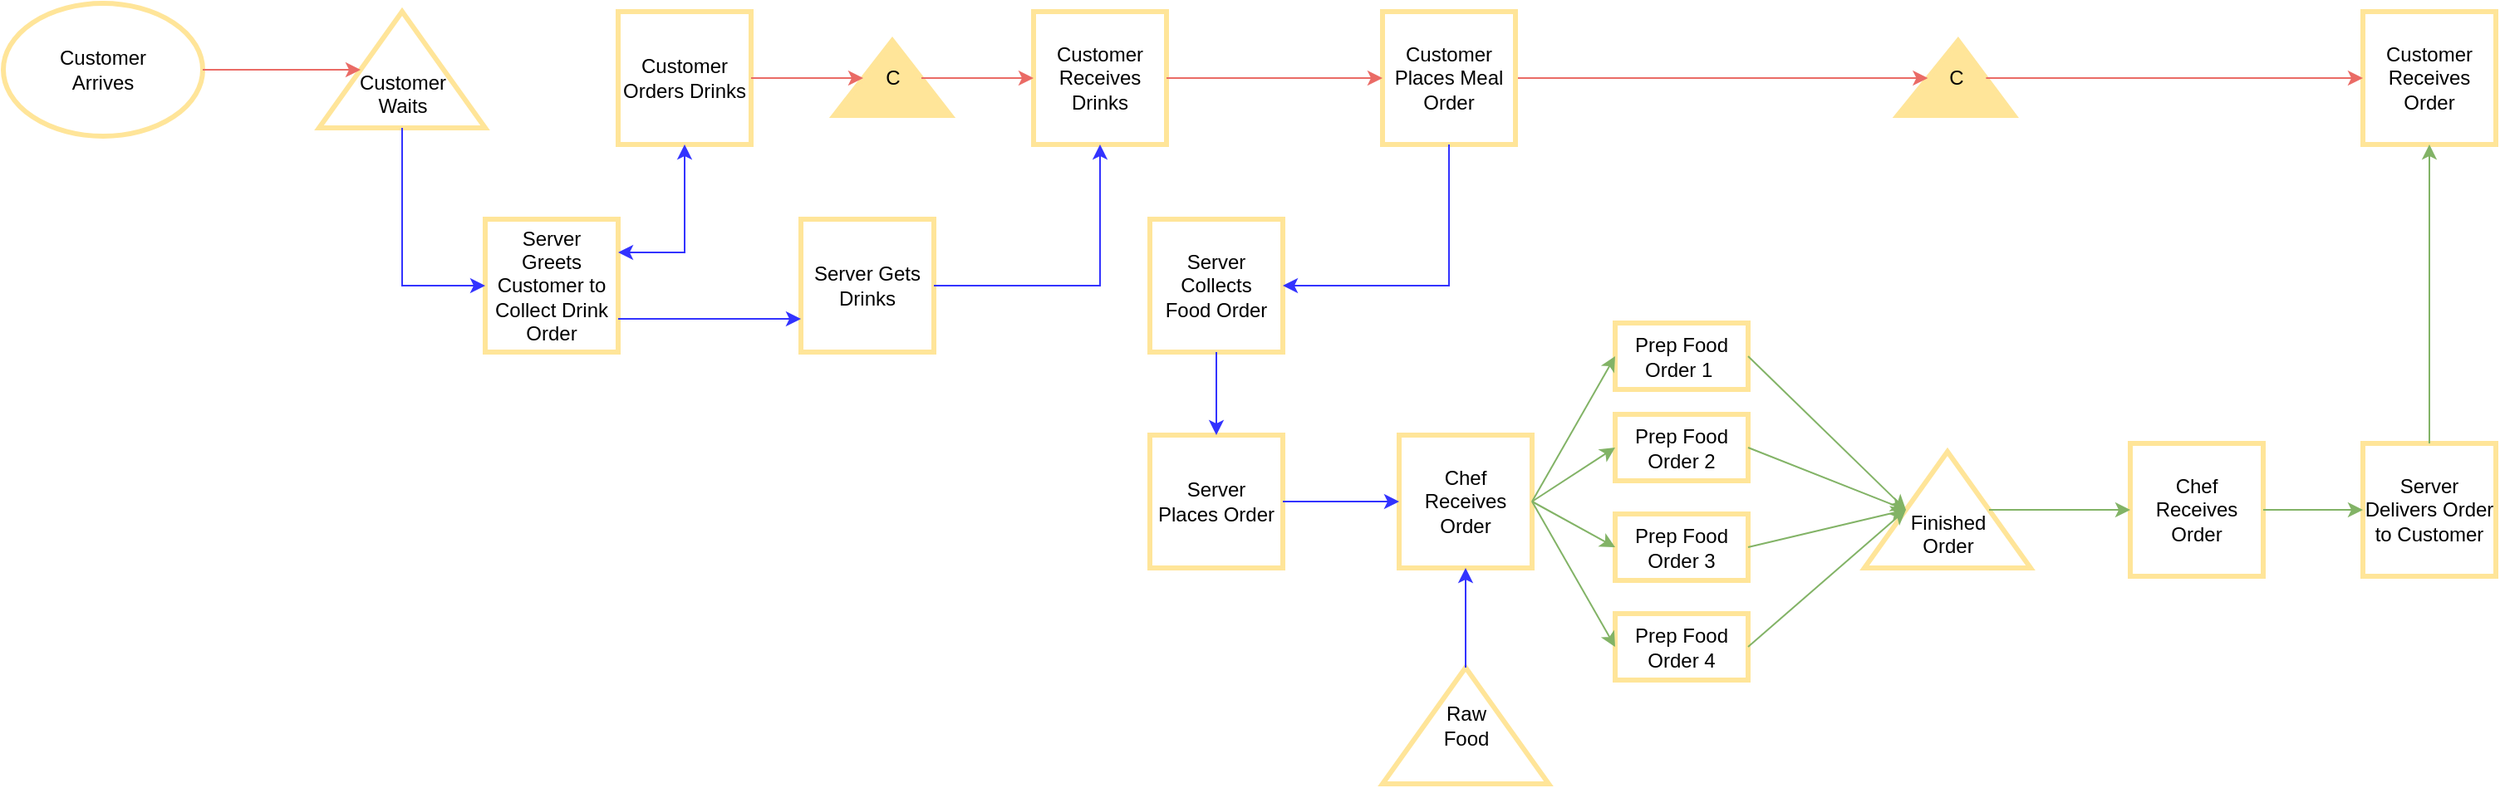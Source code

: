 <mxfile version="16.2.6" type="github">
  <diagram id="yO2HKSFom-pBJyG8K0Lk" name="Oliver&#39;s Diner">
    <mxGraphModel dx="1597" dy="842" grid="1" gridSize="10" guides="1" tooltips="1" connect="1" arrows="1" fold="1" page="1" pageScale="1" pageWidth="1100" pageHeight="850" math="0" shadow="0">
      <root>
        <mxCell id="0" />
        <mxCell id="1" parent="0" />
        <mxCell id="V8brmzeKyugt_rMQ_-Xu-11" value="Customer&lt;br&gt;Arrives" style="ellipse;whiteSpace=wrap;strokeColor=#FFE599;strokeWidth=3;html=1;" vertex="1" parent="1">
          <mxGeometry x="50" y="180" width="120" height="80" as="geometry" />
        </mxCell>
        <mxCell id="V8brmzeKyugt_rMQ_-Xu-19" value="&lt;br&gt;&lt;br&gt;Customer&lt;br&gt;Waits" style="verticalLabelPosition=middle;verticalAlign=middle;shape=mxgraph.basic.acute_triangle;dx=0.5;strokeWidth=3;strokeColor=#FFE599;labelPosition=center;align=center;html=1;" vertex="1" parent="1">
          <mxGeometry x="240" y="185" width="100" height="70" as="geometry" />
        </mxCell>
        <mxCell id="V8brmzeKyugt_rMQ_-Xu-20" value="Server&lt;br&gt;Greets&lt;br&gt;Customer to Collect Drink Order" style="whiteSpace=wrap;aspect=fixed;strokeColor=#FFE599;strokeWidth=3;html=1;" vertex="1" parent="1">
          <mxGeometry x="340" y="310" width="80" height="80" as="geometry" />
        </mxCell>
        <mxCell id="V8brmzeKyugt_rMQ_-Xu-21" value="Customer&lt;br&gt;Orders Drinks" style="whiteSpace=wrap;aspect=fixed;strokeColor=#FFE599;strokeWidth=3;html=1;" vertex="1" parent="1">
          <mxGeometry x="420" y="185" width="80" height="80" as="geometry" />
        </mxCell>
        <mxCell id="V8brmzeKyugt_rMQ_-Xu-22" value="Server Gets&lt;br&gt;Drinks" style="whiteSpace=wrap;aspect=fixed;strokeColor=#FFE599;strokeWidth=3;html=1;" vertex="1" parent="1">
          <mxGeometry x="530" y="310" width="80" height="80" as="geometry" />
        </mxCell>
        <mxCell id="V8brmzeKyugt_rMQ_-Xu-24" value="" style="endArrow=classic;rounded=0;strokeColor=#EA6B66;entryX=0;entryY=0;entryDx=25;entryDy=35;entryPerimeter=0;exitX=1;exitY=0.5;exitDx=0;exitDy=0;html=1;" edge="1" parent="1" source="V8brmzeKyugt_rMQ_-Xu-11" target="V8brmzeKyugt_rMQ_-Xu-19">
          <mxGeometry width="50" height="50" relative="1" as="geometry">
            <mxPoint x="140" y="340" as="sourcePoint" />
            <mxPoint x="190" y="290" as="targetPoint" />
          </mxGeometry>
        </mxCell>
        <mxCell id="V8brmzeKyugt_rMQ_-Xu-25" value="" style="endArrow=classic;rounded=0;strokeColor=#3333FF;entryX=0;entryY=0.5;entryDx=0;entryDy=0;edgeStyle=orthogonalEdgeStyle;exitX=0.5;exitY=1;exitDx=0;exitDy=0;exitPerimeter=0;html=1;" edge="1" parent="1" source="V8brmzeKyugt_rMQ_-Xu-19" target="V8brmzeKyugt_rMQ_-Xu-20">
          <mxGeometry width="50" height="50" relative="1" as="geometry">
            <mxPoint x="220" y="400" as="sourcePoint" />
            <mxPoint x="270" y="350" as="targetPoint" />
          </mxGeometry>
        </mxCell>
        <mxCell id="V8brmzeKyugt_rMQ_-Xu-26" value="" style="endArrow=classic;rounded=0;strokeColor=#3333FF;entryX=1;entryY=0.25;entryDx=0;entryDy=0;edgeStyle=orthogonalEdgeStyle;exitX=0.5;exitY=1;exitDx=0;exitDy=0;startArrow=classic;startFill=1;html=1;" edge="1" parent="1" source="V8brmzeKyugt_rMQ_-Xu-21" target="V8brmzeKyugt_rMQ_-Xu-20">
          <mxGeometry width="50" height="50" relative="1" as="geometry">
            <mxPoint x="300" y="265" as="sourcePoint" />
            <mxPoint x="350" y="360" as="targetPoint" />
          </mxGeometry>
        </mxCell>
        <mxCell id="V8brmzeKyugt_rMQ_-Xu-27" value="" style="endArrow=classic;rounded=0;strokeColor=#3333FF;entryX=0;entryY=0.75;entryDx=0;entryDy=0;exitX=1;exitY=0.75;exitDx=0;exitDy=0;html=1;" edge="1" parent="1" source="V8brmzeKyugt_rMQ_-Xu-20" target="V8brmzeKyugt_rMQ_-Xu-22">
          <mxGeometry width="50" height="50" relative="1" as="geometry">
            <mxPoint x="300" y="265" as="sourcePoint" />
            <mxPoint x="350" y="360" as="targetPoint" />
          </mxGeometry>
        </mxCell>
        <mxCell id="V8brmzeKyugt_rMQ_-Xu-28" value="C" style="verticalLabelPosition=middle;verticalAlign=middle;shape=mxgraph.basic.acute_triangle;dx=0.5;strokeWidth=3;strokeColor=#FFE599;labelPosition=center;align=center;fillColor=#FFE599;html=1;" vertex="1" parent="1">
          <mxGeometry x="550" y="202.5" width="70" height="45" as="geometry" />
        </mxCell>
        <mxCell id="V8brmzeKyugt_rMQ_-Xu-29" value="" style="endArrow=classic;rounded=0;strokeColor=#EA6B66;entryX=0;entryY=0;entryDx=17.5;entryDy=22.5;entryPerimeter=0;exitX=1;exitY=0.5;exitDx=0;exitDy=0;html=1;" edge="1" parent="1" source="V8brmzeKyugt_rMQ_-Xu-21" target="V8brmzeKyugt_rMQ_-Xu-28">
          <mxGeometry width="50" height="50" relative="1" as="geometry">
            <mxPoint x="180" y="230" as="sourcePoint" />
            <mxPoint x="275" y="230" as="targetPoint" />
          </mxGeometry>
        </mxCell>
        <mxCell id="V8brmzeKyugt_rMQ_-Xu-30" value="Customer&lt;br&gt;Receives Drinks" style="whiteSpace=wrap;aspect=fixed;strokeColor=#FFE599;strokeWidth=3;html=1;" vertex="1" parent="1">
          <mxGeometry x="670" y="185" width="80" height="80" as="geometry" />
        </mxCell>
        <mxCell id="V8brmzeKyugt_rMQ_-Xu-31" value="Server&lt;br&gt;Collects&lt;br&gt;Food Order" style="whiteSpace=wrap;aspect=fixed;strokeColor=#FFE599;strokeWidth=3;html=1;" vertex="1" parent="1">
          <mxGeometry x="740" y="310" width="80" height="80" as="geometry" />
        </mxCell>
        <mxCell id="V8brmzeKyugt_rMQ_-Xu-32" value="Server&lt;br&gt;Places Order" style="whiteSpace=wrap;aspect=fixed;strokeColor=#FFE599;strokeWidth=3;html=1;" vertex="1" parent="1">
          <mxGeometry x="740" y="440" width="80" height="80" as="geometry" />
        </mxCell>
        <mxCell id="V8brmzeKyugt_rMQ_-Xu-33" value="Chef&lt;br&gt;Receives Order" style="whiteSpace=wrap;aspect=fixed;strokeColor=#FFE599;strokeWidth=3;html=1;" vertex="1" parent="1">
          <mxGeometry x="890" y="440" width="80" height="80" as="geometry" />
        </mxCell>
        <mxCell id="V8brmzeKyugt_rMQ_-Xu-35" value="Prep Food Order 1 " style="rounded=0;whiteSpace=wrap;strokeColor=#FFE599;strokeWidth=3;fillColor=none;html=1;" vertex="1" parent="1">
          <mxGeometry x="1020" y="372.5" width="80" height="40" as="geometry" />
        </mxCell>
        <mxCell id="V8brmzeKyugt_rMQ_-Xu-36" value="Prep Food Order 2" style="rounded=0;whiteSpace=wrap;strokeColor=#FFE599;strokeWidth=3;fillColor=none;html=1;" vertex="1" parent="1">
          <mxGeometry x="1020" y="427.5" width="80" height="40" as="geometry" />
        </mxCell>
        <mxCell id="V8brmzeKyugt_rMQ_-Xu-37" value="Prep Food Order 3" style="rounded=0;whiteSpace=wrap;strokeColor=#FFE599;strokeWidth=3;fillColor=none;html=1;" vertex="1" parent="1">
          <mxGeometry x="1020" y="487.5" width="80" height="40" as="geometry" />
        </mxCell>
        <mxCell id="V8brmzeKyugt_rMQ_-Xu-38" value="Prep Food Order 4" style="rounded=0;whiteSpace=wrap;strokeColor=#FFE599;strokeWidth=3;fillColor=none;html=1;" vertex="1" parent="1">
          <mxGeometry x="1020" y="547.5" width="80" height="40" as="geometry" />
        </mxCell>
        <mxCell id="V8brmzeKyugt_rMQ_-Xu-39" value="Raw&lt;br&gt;Food" style="verticalLabelPosition=middle;verticalAlign=middle;shape=mxgraph.basic.acute_triangle;dx=0.5;strokeWidth=3;strokeColor=#FFE599;labelPosition=center;align=center;html=1;" vertex="1" parent="1">
          <mxGeometry x="880" y="580" width="100" height="70" as="geometry" />
        </mxCell>
        <mxCell id="V8brmzeKyugt_rMQ_-Xu-40" value="&lt;br&gt;&lt;br&gt;Finished&lt;br&gt;Order" style="verticalLabelPosition=middle;verticalAlign=middle;shape=mxgraph.basic.acute_triangle;dx=0.5;strokeWidth=3;strokeColor=#FFE599;labelPosition=center;align=center;html=1;" vertex="1" parent="1">
          <mxGeometry x="1170" y="450" width="100" height="70" as="geometry" />
        </mxCell>
        <mxCell id="V8brmzeKyugt_rMQ_-Xu-41" value="Chef&lt;br&gt;Receives Order" style="whiteSpace=wrap;aspect=fixed;strokeColor=#FFE599;strokeWidth=3;html=1;" vertex="1" parent="1">
          <mxGeometry x="1330" y="445" width="80" height="80" as="geometry" />
        </mxCell>
        <mxCell id="V8brmzeKyugt_rMQ_-Xu-42" value="Server&lt;br&gt;Delivers Order to Customer" style="whiteSpace=wrap;aspect=fixed;strokeColor=#FFE599;strokeWidth=3;html=1;" vertex="1" parent="1">
          <mxGeometry x="1470" y="445" width="80" height="80" as="geometry" />
        </mxCell>
        <mxCell id="V8brmzeKyugt_rMQ_-Xu-52" value="" style="endArrow=classic;rounded=0;strokeColor=#EA6B66;entryX=0;entryY=0.5;entryDx=0;entryDy=0;exitX=0;exitY=0;exitDx=52.5;exitDy=22.5;exitPerimeter=0;html=1;" edge="1" parent="1" source="V8brmzeKyugt_rMQ_-Xu-28" target="V8brmzeKyugt_rMQ_-Xu-30">
          <mxGeometry width="50" height="50" relative="1" as="geometry">
            <mxPoint x="510" y="235" as="sourcePoint" />
            <mxPoint x="577.5" y="235" as="targetPoint" />
          </mxGeometry>
        </mxCell>
        <mxCell id="V8brmzeKyugt_rMQ_-Xu-53" value="C" style="verticalLabelPosition=middle;verticalAlign=middle;shape=mxgraph.basic.acute_triangle;dx=0.52;strokeWidth=3;strokeColor=#FFE599;labelPosition=center;align=center;fillColor=#FFE599;html=1;" vertex="1" parent="1">
          <mxGeometry x="1190" y="202.5" width="70" height="45" as="geometry" />
        </mxCell>
        <mxCell id="V8brmzeKyugt_rMQ_-Xu-54" value="" style="endArrow=classic;rounded=0;strokeColor=#EA6B66;entryX=0;entryY=0;entryDx=18.2;entryDy=22.5;entryPerimeter=0;exitX=1;exitY=0.5;exitDx=0;exitDy=0;html=1;" edge="1" parent="1" source="V8brmzeKyugt_rMQ_-Xu-57" target="V8brmzeKyugt_rMQ_-Xu-53">
          <mxGeometry width="50" height="50" relative="1" as="geometry">
            <mxPoint x="1010" y="235" as="sourcePoint" />
            <mxPoint x="680" y="245" as="targetPoint" />
          </mxGeometry>
        </mxCell>
        <mxCell id="V8brmzeKyugt_rMQ_-Xu-55" value="Customer&lt;br&gt;Receives&lt;br&gt;Order" style="whiteSpace=wrap;aspect=fixed;strokeColor=#FFE599;strokeWidth=3;html=1;" vertex="1" parent="1">
          <mxGeometry x="1470" y="185" width="80" height="80" as="geometry" />
        </mxCell>
        <mxCell id="V8brmzeKyugt_rMQ_-Xu-56" value="" style="endArrow=classic;rounded=0;strokeColor=#3333FF;entryX=0.5;entryY=1;entryDx=0;entryDy=0;edgeStyle=orthogonalEdgeStyle;exitX=1;exitY=0.5;exitDx=0;exitDy=0;html=1;" edge="1" parent="1" source="V8brmzeKyugt_rMQ_-Xu-22" target="V8brmzeKyugt_rMQ_-Xu-30">
          <mxGeometry width="50" height="50" relative="1" as="geometry">
            <mxPoint x="449.92" y="557.5" as="sourcePoint" />
            <mxPoint x="499.92" y="652.5" as="targetPoint" />
            <Array as="points">
              <mxPoint x="710" y="350" />
            </Array>
          </mxGeometry>
        </mxCell>
        <mxCell id="V8brmzeKyugt_rMQ_-Xu-57" value="Customer&lt;br&gt;Places Meal Order" style="whiteSpace=wrap;aspect=fixed;strokeColor=#FFE599;strokeWidth=3;html=1;" vertex="1" parent="1">
          <mxGeometry x="880" y="185" width="80" height="80" as="geometry" />
        </mxCell>
        <mxCell id="V8brmzeKyugt_rMQ_-Xu-58" value="" style="endArrow=classic;rounded=0;strokeColor=#EA6B66;entryX=0;entryY=0.5;entryDx=0;entryDy=0;exitX=1;exitY=0.5;exitDx=0;exitDy=0;html=1;" edge="1" parent="1" source="V8brmzeKyugt_rMQ_-Xu-30" target="V8brmzeKyugt_rMQ_-Xu-57">
          <mxGeometry width="50" height="50" relative="1" as="geometry">
            <mxPoint x="970" y="225" as="sourcePoint" />
            <mxPoint x="1151.49" y="224.605" as="targetPoint" />
          </mxGeometry>
        </mxCell>
        <mxCell id="V8brmzeKyugt_rMQ_-Xu-62" value="" style="endArrow=classic;rounded=0;strokeColor=#EA6B66;entryX=0;entryY=0.5;entryDx=0;entryDy=0;exitX=0;exitY=0;exitDx=53.2;exitDy=22.5;exitPerimeter=0;html=1;" edge="1" parent="1" source="V8brmzeKyugt_rMQ_-Xu-53" target="V8brmzeKyugt_rMQ_-Xu-55">
          <mxGeometry width="50" height="50" relative="1" as="geometry">
            <mxPoint x="1040" y="235" as="sourcePoint" />
            <mxPoint x="1218.2" y="235" as="targetPoint" />
          </mxGeometry>
        </mxCell>
        <mxCell id="V8brmzeKyugt_rMQ_-Xu-63" value="" style="endArrow=classic;rounded=0;strokeColor=#3333FF;exitX=0.5;exitY=1;exitDx=0;exitDy=0;entryX=1;entryY=0.5;entryDx=0;entryDy=0;edgeStyle=orthogonalEdgeStyle;html=1;" edge="1" parent="1" source="V8brmzeKyugt_rMQ_-Xu-57" target="V8brmzeKyugt_rMQ_-Xu-31">
          <mxGeometry width="50" height="50" relative="1" as="geometry">
            <mxPoint x="880" y="365" as="sourcePoint" />
            <mxPoint x="940" y="340" as="targetPoint" />
          </mxGeometry>
        </mxCell>
        <mxCell id="V8brmzeKyugt_rMQ_-Xu-64" value="" style="endArrow=classic;rounded=0;strokeColor=#3333FF;entryX=0.5;entryY=0;entryDx=0;entryDy=0;exitX=0.5;exitY=1;exitDx=0;exitDy=0;html=1;" edge="1" parent="1" source="V8brmzeKyugt_rMQ_-Xu-31" target="V8brmzeKyugt_rMQ_-Xu-32">
          <mxGeometry width="50" height="50" relative="1" as="geometry">
            <mxPoint x="530" y="580" as="sourcePoint" />
            <mxPoint x="580" y="530" as="targetPoint" />
          </mxGeometry>
        </mxCell>
        <mxCell id="V8brmzeKyugt_rMQ_-Xu-65" value="" style="endArrow=classic;rounded=0;strokeColor=#3333FF;exitX=1;exitY=0.5;exitDx=0;exitDy=0;entryX=0;entryY=0.5;entryDx=0;entryDy=0;html=1;" edge="1" parent="1" source="V8brmzeKyugt_rMQ_-Xu-32" target="V8brmzeKyugt_rMQ_-Xu-33">
          <mxGeometry width="50" height="50" relative="1" as="geometry">
            <mxPoint x="870" y="510" as="sourcePoint" />
            <mxPoint x="930" y="460" as="targetPoint" />
          </mxGeometry>
        </mxCell>
        <mxCell id="V8brmzeKyugt_rMQ_-Xu-66" value="" style="endArrow=classic;rounded=0;strokeColor=#3333FF;entryX=0.5;entryY=1;entryDx=0;entryDy=0;html=1;" edge="1" parent="1" source="V8brmzeKyugt_rMQ_-Xu-39" target="V8brmzeKyugt_rMQ_-Xu-33">
          <mxGeometry width="50" height="50" relative="1" as="geometry">
            <mxPoint x="800" y="620" as="sourcePoint" />
            <mxPoint x="850" y="570" as="targetPoint" />
          </mxGeometry>
        </mxCell>
        <mxCell id="V8brmzeKyugt_rMQ_-Xu-67" value="" style="endArrow=classic;rounded=0;strokeColor=#82b366;exitX=1;exitY=0.5;exitDx=0;exitDy=0;entryX=0;entryY=0.5;entryDx=0;entryDy=0;fillColor=#d5e8d4;html=1;" edge="1" parent="1" source="V8brmzeKyugt_rMQ_-Xu-33" target="V8brmzeKyugt_rMQ_-Xu-35">
          <mxGeometry width="50" height="50" relative="1" as="geometry">
            <mxPoint x="830" y="490" as="sourcePoint" />
            <mxPoint x="900" y="490" as="targetPoint" />
          </mxGeometry>
        </mxCell>
        <mxCell id="V8brmzeKyugt_rMQ_-Xu-70" value="" style="endArrow=classic;rounded=0;strokeColor=#82b366;entryX=0;entryY=0.5;entryDx=0;entryDy=0;fillColor=#d5e8d4;html=1;" edge="1" parent="1" target="V8brmzeKyugt_rMQ_-Xu-36">
          <mxGeometry width="50" height="50" relative="1" as="geometry">
            <mxPoint x="970" y="480" as="sourcePoint" />
            <mxPoint x="1030" y="402.5" as="targetPoint" />
          </mxGeometry>
        </mxCell>
        <mxCell id="V8brmzeKyugt_rMQ_-Xu-71" value="" style="endArrow=classic;rounded=0;strokeColor=#82b366;entryX=0;entryY=0.5;entryDx=0;entryDy=0;fillColor=#d5e8d4;html=1;" edge="1" parent="1" target="V8brmzeKyugt_rMQ_-Xu-37">
          <mxGeometry width="50" height="50" relative="1" as="geometry">
            <mxPoint x="970" y="480" as="sourcePoint" />
            <mxPoint x="1030" y="457.5" as="targetPoint" />
          </mxGeometry>
        </mxCell>
        <mxCell id="V8brmzeKyugt_rMQ_-Xu-72" value="" style="endArrow=classic;rounded=0;strokeColor=#82b366;entryX=0;entryY=0.5;entryDx=0;entryDy=0;fillColor=#d5e8d4;html=1;" edge="1" parent="1" target="V8brmzeKyugt_rMQ_-Xu-38">
          <mxGeometry width="50" height="50" relative="1" as="geometry">
            <mxPoint x="970" y="480" as="sourcePoint" />
            <mxPoint x="1030" y="517.5" as="targetPoint" />
          </mxGeometry>
        </mxCell>
        <mxCell id="V8brmzeKyugt_rMQ_-Xu-73" value="" style="endArrow=classic;rounded=0;strokeColor=#82b366;exitX=1;exitY=0.5;exitDx=0;exitDy=0;entryX=0;entryY=0;entryDx=25;entryDy=35;fillColor=#d5e8d4;entryPerimeter=0;html=1;" edge="1" parent="1" source="V8brmzeKyugt_rMQ_-Xu-35" target="V8brmzeKyugt_rMQ_-Xu-40">
          <mxGeometry width="50" height="50" relative="1" as="geometry">
            <mxPoint x="980" y="490" as="sourcePoint" />
            <mxPoint x="1030" y="402.5" as="targetPoint" />
          </mxGeometry>
        </mxCell>
        <mxCell id="V8brmzeKyugt_rMQ_-Xu-74" value="" style="edgeStyle=orthogonalEdgeStyle;rounded=0;orthogonalLoop=1;jettySize=auto;exitX=0.5;exitY=1;exitDx=0;exitDy=0;exitPerimeter=0;startArrow=none;startFill=0;endArrow=none;endFill=0;strokeColor=#3333FF;html=1;" edge="1" parent="1" source="V8brmzeKyugt_rMQ_-Xu-40" target="V8brmzeKyugt_rMQ_-Xu-40">
          <mxGeometry relative="1" as="geometry" />
        </mxCell>
        <mxCell id="V8brmzeKyugt_rMQ_-Xu-77" value="" style="endArrow=classic;rounded=0;strokeColor=#82b366;exitX=1;exitY=0.5;exitDx=0;exitDy=0;entryX=0;entryY=0;entryDx=25;entryDy=35;fillColor=#d5e8d4;entryPerimeter=0;html=1;" edge="1" parent="1" source="V8brmzeKyugt_rMQ_-Xu-36" target="V8brmzeKyugt_rMQ_-Xu-40">
          <mxGeometry width="50" height="50" relative="1" as="geometry">
            <mxPoint x="1110" y="402.5" as="sourcePoint" />
            <mxPoint x="1205" y="495" as="targetPoint" />
          </mxGeometry>
        </mxCell>
        <mxCell id="V8brmzeKyugt_rMQ_-Xu-78" value="" style="endArrow=classic;rounded=0;strokeColor=#82b366;exitX=1;exitY=0.5;exitDx=0;exitDy=0;entryX=0;entryY=0;entryDx=25;entryDy=35;fillColor=#d5e8d4;entryPerimeter=0;html=1;" edge="1" parent="1" source="V8brmzeKyugt_rMQ_-Xu-37" target="V8brmzeKyugt_rMQ_-Xu-40">
          <mxGeometry width="50" height="50" relative="1" as="geometry">
            <mxPoint x="1110" y="457.5" as="sourcePoint" />
            <mxPoint x="1205" y="495" as="targetPoint" />
          </mxGeometry>
        </mxCell>
        <mxCell id="V8brmzeKyugt_rMQ_-Xu-80" value="" style="endArrow=classic;rounded=0;strokeColor=#82b366;exitX=1;exitY=0.5;exitDx=0;exitDy=0;entryX=0;entryY=0;entryDx=25;entryDy=35;fillColor=#d5e8d4;entryPerimeter=0;html=1;" edge="1" parent="1" source="V8brmzeKyugt_rMQ_-Xu-38" target="V8brmzeKyugt_rMQ_-Xu-40">
          <mxGeometry width="50" height="50" relative="1" as="geometry">
            <mxPoint x="1110" y="517.5" as="sourcePoint" />
            <mxPoint x="1205" y="495" as="targetPoint" />
          </mxGeometry>
        </mxCell>
        <mxCell id="V8brmzeKyugt_rMQ_-Xu-81" value="" style="endArrow=classic;rounded=0;strokeColor=#82b366;exitX=0;exitY=0;exitDx=75;exitDy=35;entryX=0;entryY=0.5;entryDx=0;entryDy=0;fillColor=#d5e8d4;exitPerimeter=0;html=1;" edge="1" parent="1" source="V8brmzeKyugt_rMQ_-Xu-40" target="V8brmzeKyugt_rMQ_-Xu-41">
          <mxGeometry width="50" height="50" relative="1" as="geometry">
            <mxPoint x="1120" y="527.5" as="sourcePoint" />
            <mxPoint x="1215" y="505" as="targetPoint" />
          </mxGeometry>
        </mxCell>
        <mxCell id="V8brmzeKyugt_rMQ_-Xu-82" value="" style="endArrow=classic;rounded=0;strokeColor=#82b366;exitX=1;exitY=0.5;exitDx=0;exitDy=0;entryX=0;entryY=0.5;entryDx=0;entryDy=0;fillColor=#d5e8d4;html=1;" edge="1" parent="1" source="V8brmzeKyugt_rMQ_-Xu-41" target="V8brmzeKyugt_rMQ_-Xu-42">
          <mxGeometry width="50" height="50" relative="1" as="geometry">
            <mxPoint x="1255" y="495" as="sourcePoint" />
            <mxPoint x="1340" y="495" as="targetPoint" />
          </mxGeometry>
        </mxCell>
        <mxCell id="V8brmzeKyugt_rMQ_-Xu-83" value="" style="endArrow=classic;rounded=0;strokeColor=#82b366;exitX=0.5;exitY=0;exitDx=0;exitDy=0;entryX=0.5;entryY=1;entryDx=0;entryDy=0;fillColor=#d5e8d4;html=1;" edge="1" parent="1" source="V8brmzeKyugt_rMQ_-Xu-42" target="V8brmzeKyugt_rMQ_-Xu-55">
          <mxGeometry width="50" height="50" relative="1" as="geometry">
            <mxPoint x="1255" y="495" as="sourcePoint" />
            <mxPoint x="1340" y="495" as="targetPoint" />
          </mxGeometry>
        </mxCell>
      </root>
    </mxGraphModel>
  </diagram>
</mxfile>
